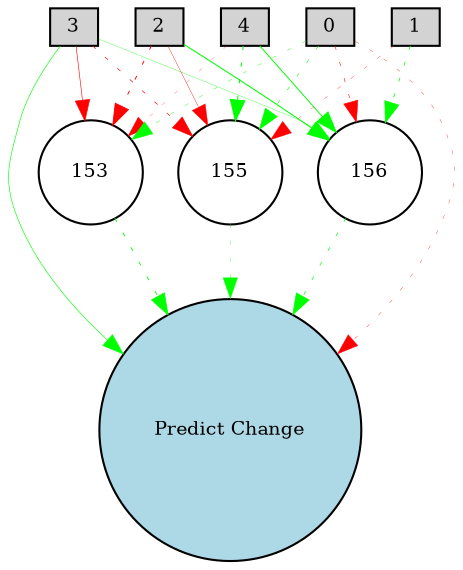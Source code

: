 digraph {
	node [fontsize=9 height=0.2 shape=circle width=0.2]
	4 [fillcolor=lightgray shape=box style=filled]
	3 [fillcolor=lightgray shape=box style=filled]
	2 [fillcolor=lightgray shape=box style=filled]
	1 [fillcolor=lightgray shape=box style=filled]
	0 [fillcolor=lightgray shape=box style=filled]
	"Predict Change" [fillcolor=lightblue style=filled]
	153 [fillcolor=white style=filled]
	155 [fillcolor=white style=filled]
	156 [fillcolor=white style=filled]
	4 -> 155 [color=green penwidth=0.5 style=dotted]
	3 -> 155 [color=red penwidth=0.3177497837343881 style=dotted]
	2 -> 156 [color=green penwidth=0.5 style=solid]
	1 -> 156 [color=green penwidth=0.3569942738571903 style=dotted]
	0 -> 155 [color=green penwidth=0.2713163246258764 style=dotted]
	4 -> 156 [color=green penwidth=0.45792225364852734 style=solid]
	155 -> "Predict Change" [color=green penwidth=0.15798180021061953 style=dotted]
	0 -> 153 [color=green penwidth=0.19083318964028934 style=dotted]
	0 -> "Predict Change" [color=red penwidth=0.15808876584372034 style=dotted]
	3 -> 156 [color=green penwidth=0.15083880155446394 style=solid]
	153 -> "Predict Change" [color=green penwidth=0.4194374300403406 style=dotted]
	1 -> 155 [color=red penwidth=0.1474954622153912 style=dotted]
	156 -> "Predict Change" [color=green penwidth=0.3225639924821794 style=dotted]
	3 -> "Predict Change" [color=green penwidth=0.3014027820134775 style=solid]
	2 -> 153 [color=red penwidth=0.4411558562761878 style=dotted]
	3 -> 153 [color=red penwidth=0.2873882863856051 style=solid]
	0 -> 156 [color=red penwidth=0.26373778915153623 style=dotted]
	4 -> 153 [color=red penwidth=0.11151376061388385 style=dotted]
	2 -> 155 [color=red penwidth=0.18200136154562102 style=solid]
}
